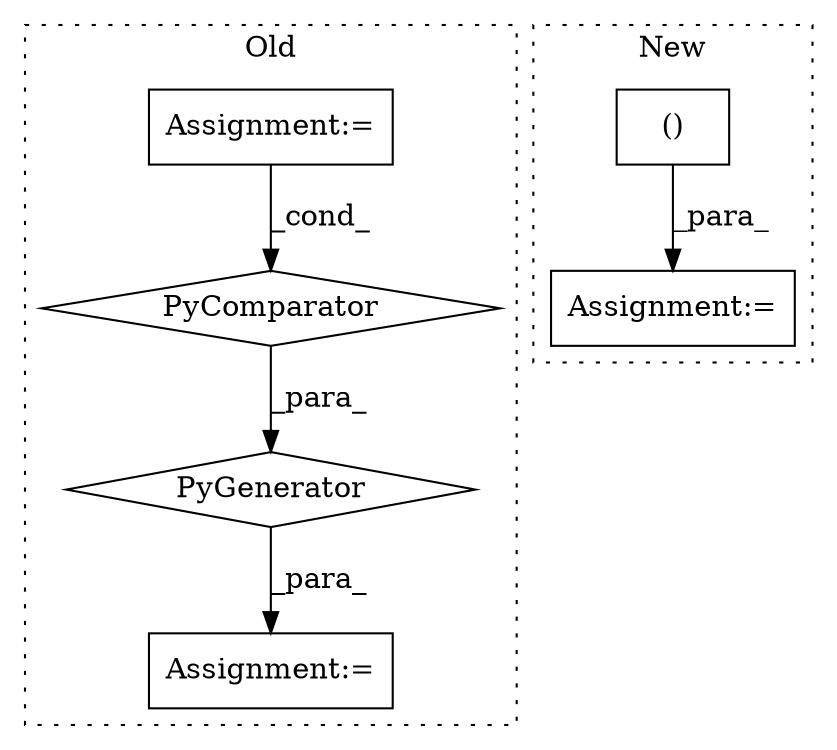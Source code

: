 digraph G {
subgraph cluster0 {
1 [label="PyGenerator" a="107" s="17284" l="173" shape="diamond"];
3 [label="PyComparator" a="113" s="17424" l="27" shape="diamond"];
4 [label="Assignment:=" a="7" s="17424" l="27" shape="box"];
5 [label="Assignment:=" a="7" s="17274" l="10" shape="box"];
label = "Old";
style="dotted";
}
subgraph cluster1 {
2 [label="()" a="106" s="17601" l="43" shape="box"];
6 [label="Assignment:=" a="7" s="17668" l="1" shape="box"];
label = "New";
style="dotted";
}
1 -> 5 [label="_para_"];
2 -> 6 [label="_para_"];
3 -> 1 [label="_para_"];
4 -> 3 [label="_cond_"];
}